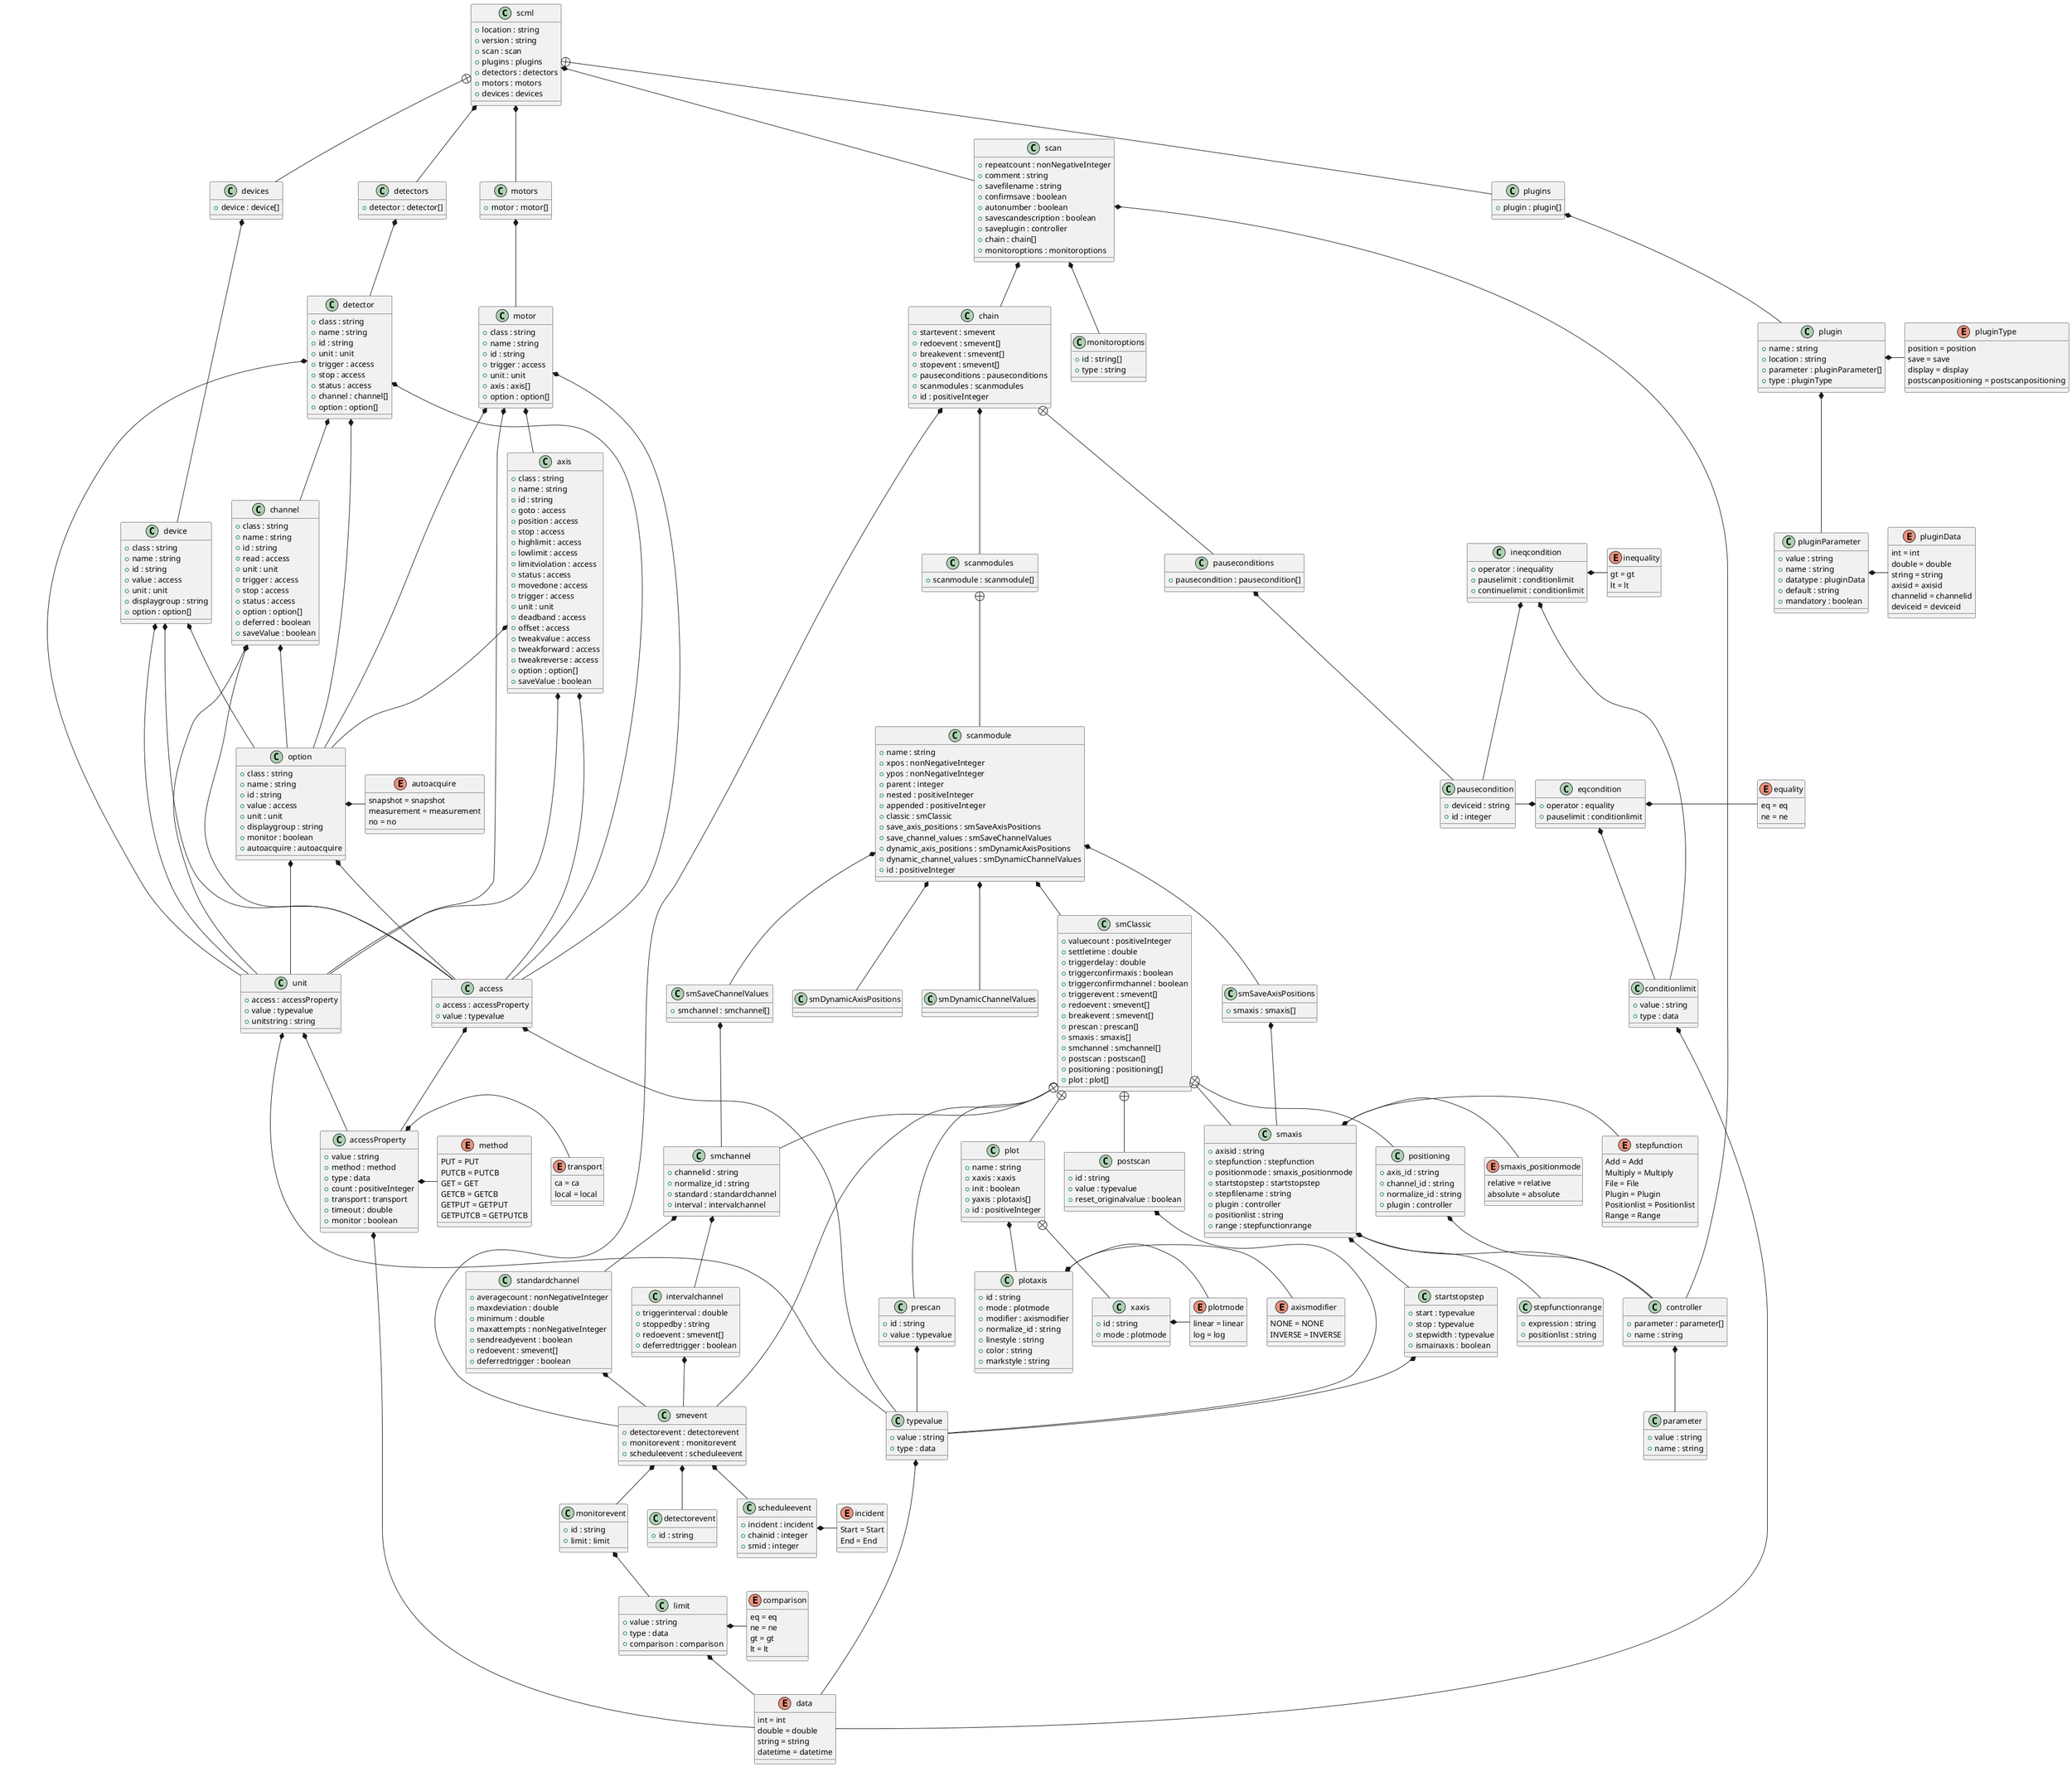 @startuml

class scml {
    +location : string
    +version : string
    +scan : scan
    +plugins : plugins
    +detectors : detectors
    +motors : motors
    +devices : devices
}
scml *-- scan
scml +-- plugins
scml *-- detectors
scml *-- motors
scml +-- devices

class plugins {
    +plugin : plugin[]
}
plugins *-- plugin

class devices {
    +device : device[]
}
devices *-- device

class scan {
    +repeatcount : nonNegativeInteger
    +comment : string
    +savefilename : string
    +confirmsave : boolean
    +autonumber : boolean
    +savescandescription : boolean
    +saveplugin : controller
    +chain : chain[]
    +monitoroptions : monitoroptions
}
scan *-- controller
scan *-- chain
scan *-- monitoroptions

class chain {
    +startevent : smevent
    +redoevent : smevent[]
    +breakevent : smevent[]
    +stopevent : smevent[]
    +pauseconditions : pauseconditions
    +scanmodules : scanmodules
    +id : positiveInteger
}
chain +-- pauseconditions
chain *-- scanmodules
chain *-- smevent

class pauseconditions {
    +pausecondition : pausecondition[]
}
pauseconditions *-- pausecondition

class detectors {
    +detector : detector[]
}
detectors *-- detector

class motors {
    +motor : motor[]
}
motors *-- motor

class scanmodules {
    +scanmodule : scanmodule[]
}
scanmodules +-- scanmodule

class scanmodule {
    +name : string
    +xpos : nonNegativeInteger
    +ypos : nonNegativeInteger
    +parent : integer
    +nested : positiveInteger
    +appended : positiveInteger
    +classic : smClassic
    +save_axis_positions : smSaveAxisPositions
    +save_channel_values : smSaveChannelValues
    +dynamic_axis_positions : smDynamicAxisPositions
    +dynamic_channel_values : smDynamicChannelValues
    +id : positiveInteger
}
scanmodule *-- smClassic
scanmodule *-- smSaveAxisPositions
scanmodule *-- smSaveChannelValues
scanmodule *-- smDynamicAxisPositions
scanmodule *-- smDynamicChannelValues

class access {
    +access : accessProperty
    +value : typevalue
}
access *-- accessProperty
access *-- typevalue

class accessProperty {
    +value : string
    +method : method
    +type : data
    +count : positiveInteger
    +transport : transport
    +timeout : double
    +monitor : boolean
}
accessProperty *- method
accessProperty *-- data
accessProperty *- transport

enum autoacquire {
    snapshot = snapshot
    measurement = measurement
    no = no
}

class axis {
    +class : string
    +name : string
    +id : string
    +goto : access
    +position : access
    +stop : access
    +highlimit : access
    +lowlimit : access
    +limitviolation : access
    +status : access
    +movedone : access
    +trigger : access
    +unit : unit
    +deadband : access
    +offset : access
    +tweakvalue : access
    +tweakforward : access
    +tweakreverse : access
    +option : option[]
    +saveValue : boolean
}
axis *-- access
axis *-- option
axis *-- unit

enum axismodifier {
    NONE = NONE
    INVERSE = INVERSE
}

class channel {
    +class : string
    +name : string
    +id : string
    +read : access
    +unit : unit
    +trigger : access
    +stop : access
    +status : access
    +option : option[]
    +deferred : boolean
    +saveValue : boolean
}
channel *-- access
channel *-- unit
channel *--option

enum comparison {
    eq = eq
    ne = ne
    gt = gt
    lt = lt
}

class conditionlimit {
    +value : string
    +type : data
}
conditionlimit *-- data

class controller {
    +parameter : parameter[]
    +name : string
}
controller *-- parameter

enum data {
    int = int
    double = double
    string = string
    datetime = datetime
}

class detector {
    +class : string
    +name : string
    +id : string
    +unit : unit
    +trigger : access
    +stop : access
    +status : access
    +channel : channel[]
    +option : option[]
}
detector *-- unit
detector *-- access
detector *-- channel
detector *-- option

class detectorevent {
    +id : string
}

class device {
    +class : string
    +name : string
    +id : string
    +value : access
    +unit : unit
    +displaygroup : string
    +option : option[]
}
device *-- access
device *-- option
device *-- unit

class eqcondition {
    +operator : equality
    +pauselimit : conditionlimit
}
eqcondition *- pausecondition
eqcondition *- equality
eqcondition *-- conditionlimit

enum equality {
    eq = eq
    ne = ne
}

enum incident {
    Start = Start
    End = End
}

class ineqcondition {
    +operator : inequality
    +pauselimit : conditionlimit
    +continuelimit : conditionlimit
}
ineqcondition *-- pausecondition
ineqcondition *- inequality
ineqcondition *-- conditionlimit

enum inequality {
    gt = gt
    lt = lt
}

class intervalchannel {
    +triggerinterval : double
    +stoppedby : string
    +redoevent : smevent[]
    +deferredtrigger : boolean
}
intervalchannel *-- smevent

class limit {
    +value : string
    +type : data
    +comparison : comparison
}
limit *- comparison
limit *-- data

enum method {
    PUT = PUT
    PUTCB = PUTCB
    GET = GET
    GETCB = GETCB
    GETPUT = GETPUT
    GETPUTCB = GETPUTCB
}

class monitorevent {
    +id : string
    +limit : limit
}
monitorevent *-- limit

class monitoroptions {
    +id : string[]
    +type : string
}

class motor {
    +class : string
    +name : string
    +id : string
    +trigger : access
    +unit : unit
    +axis : axis[]
    +option : option[]
}
motor *-- access
motor *-- unit
motor *-- axis
motor *-- option

class option {
    +class : string
    +name : string
    +id : string
    +value : access
    +unit : unit
    +displaygroup : string
    +monitor : boolean
    +autoacquire : autoacquire
}
option *-- access
option *-- unit
option *- autoacquire

class parameter {
    +value : string
    +name : string
}

class pausecondition {
    +deviceid : string
    +id : integer
}

class plot {
    +name : string
    +xaxis : xaxis
    +init : boolean
    +yaxis : plotaxis[]
    +id : positiveInteger
}
plot +-- xaxis
plot *-- plotaxis

class xaxis {
    +id : string
    +mode : plotmode
}
xaxis *- plotmode

class plotaxis {
    +id : string
    +mode : plotmode
    +modifier : axismodifier
    +normalize_id : string
    +linestyle : string
    +color : string
    +markstyle : string
}
plotaxis *- plotmode
plotaxis *- axismodifier

enum plotmode {
    linear = linear
    log = log
}

class plugin {
    +name : string
    +location : string
    +parameter : pluginParameter[]
    +type : pluginType
}
plugin *-- pluginParameter
plugin *- pluginType

enum pluginData {
    int = int
    double = double
    string = string
    axisid = axisid
    channelid = channelid
    deviceid = deviceid
}

class pluginParameter {
    +value : string
    +name : string
    +datatype : pluginData
    +default : string
    +mandatory : boolean
}
pluginParameter *- pluginData

enum pluginType {
    position = position
    save = save
    display = display
    postscanpositioning = postscanpositioning
}

class positioning {
    +axis_id : string
    +channel_id : string
    +normalize_id : string
    +plugin : controller
}
positioning *-- controller

class scheduleevent {
    +incident : incident
    +chainid : integer
    +smid : integer
}
scheduleevent *- incident

class smClassic {
    +valuecount : positiveInteger
    +settletime : double
    +triggerdelay : double
    +triggerconfirmaxis : boolean
    +triggerconfirmchannel : boolean
    +triggerevent : smevent[]
    +redoevent : smevent[]
    +breakevent : smevent[]
    +prescan : prescan[]
    +smaxis : smaxis[]
    +smchannel : smchannel[]
    +postscan : postscan[]
    +positioning : positioning[]
    +plot : plot[]
}
smClassic *-- smevent
smClassic +-- prescan
smClassic +-- smaxis
smClassic +-- smchannel
smClassic +-- postscan
smClassic +-- positioning
smClassic +-- plot

class prescan {
    +id : string
    +value : typevalue
}
prescan *-- typevalue

class postscan {
    +id : string
    +value : typevalue
    +reset_originalvalue : boolean
}
postscan *-- typevalue

class smDynamicAxisPositions {
}

class smDynamicChannelValues {
}

class smSaveAxisPositions {
    +smaxis : smaxis[]
}
smSaveAxisPositions *-- smaxis

class smSaveChannelValues {
    +smchannel : smchannel[]
}
smSaveChannelValues *-- smchannel

class smaxis {
    +axisid : string
    +stepfunction : stepfunction
    +positionmode : smaxis_positionmode
    +startstopstep : startstopstep
    +stepfilename : string
    +plugin : controller
    +positionlist : string
    +range : stepfunctionrange
}
smaxis *- stepfunction
smaxis *- smaxis_positionmode
smaxis *-- startstopstep
smaxis *-- controller
smaxis *-- stepfunctionrange

enum smaxis_positionmode {
    relative = relative
    absolute = absolute
}

class smchannel {
    +channelid : string
    +normalize_id : string
    +standard : standardchannel
    +interval : intervalchannel
}
smchannel *-- standardchannel
smchannel *-- intervalchannel

class smevent {
    +detectorevent : detectorevent
    +monitorevent : monitorevent
    +scheduleevent : scheduleevent
}
smevent *-- detectorevent
smevent *-- monitorevent
smevent *-- scheduleevent

class standardchannel {
    +averagecount : nonNegativeInteger
    +maxdeviation : double
    +minimum : double
    +maxattempts : nonNegativeInteger
    +sendreadyevent : boolean
    +redoevent : smevent[]
    +deferredtrigger : boolean
}
standardchannel *-- smevent

class startstopstep {
    +start : typevalue
    +stop : typevalue
    +stepwidth : typevalue
    +ismainaxis : boolean
}
startstopstep *-- typevalue

enum stepfunction {
    Add = Add
    Multiply = Multiply
    File = File
    Plugin = Plugin
    Positionlist = Positionlist
    Range = Range
}

class stepfunctionrange {
    +expression : string
    +positionlist : string
}

enum transport {
    ca = ca
    local = local
}

class typevalue {
    +value : string
    +type : data
}
typevalue *-- data

class unit {
    +access : accessProperty
    +value : typevalue
    +unitstring : string
}
unit *-- typevalue
unit *-- accessProperty

@enduml
